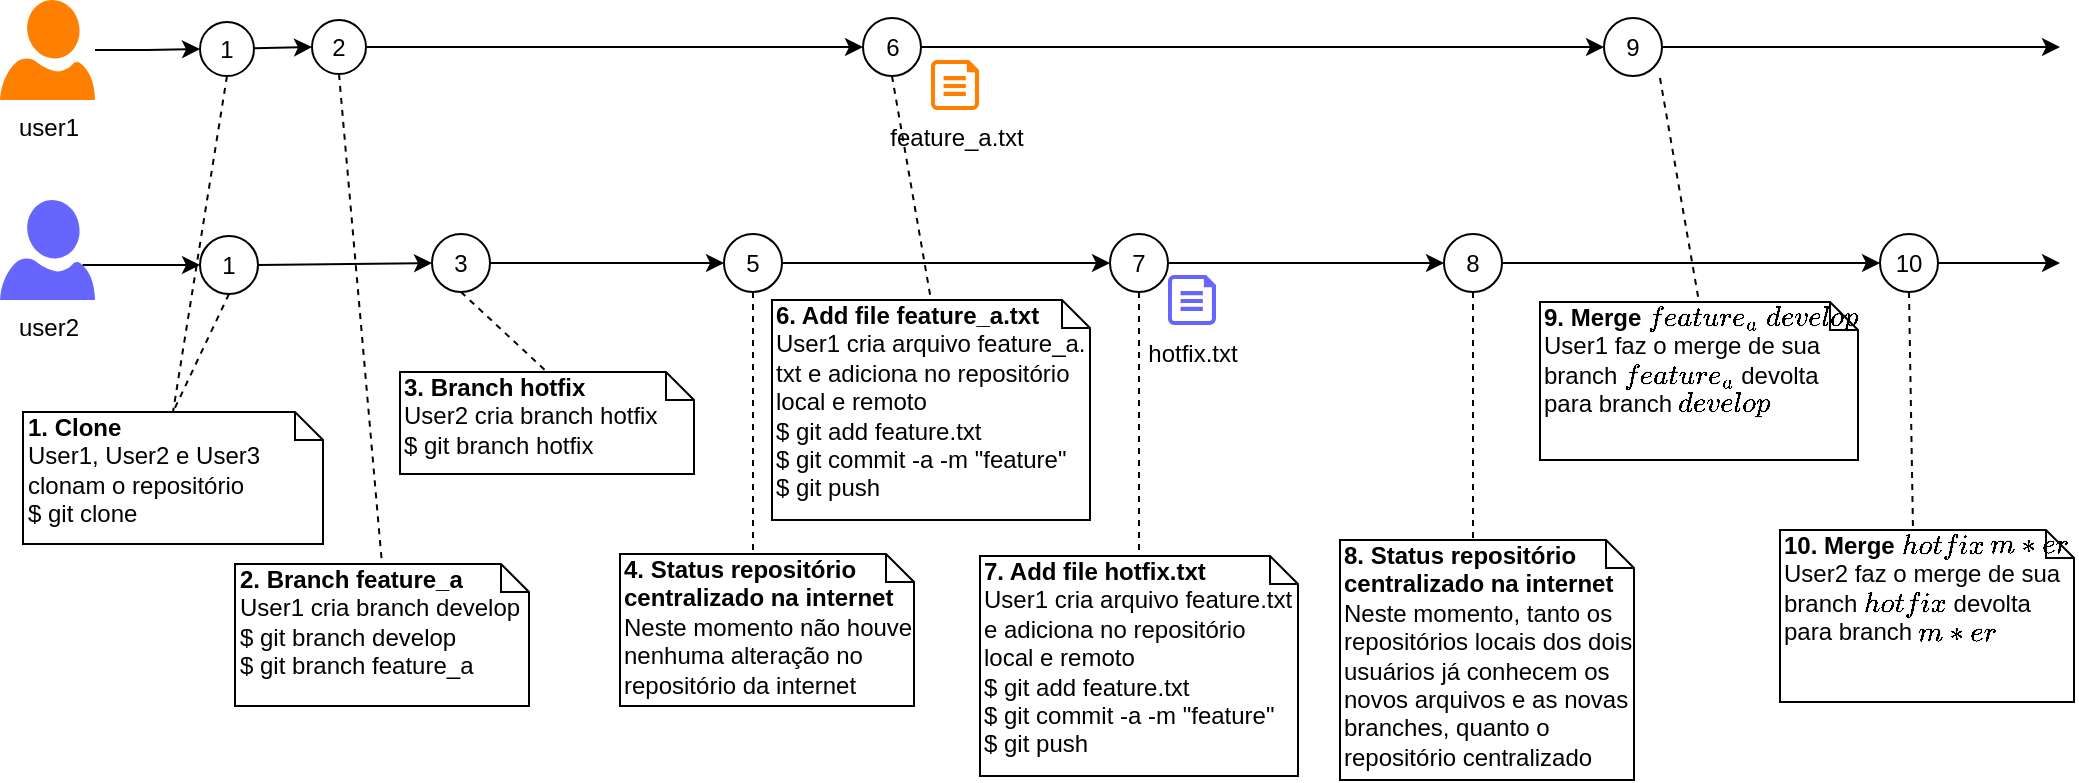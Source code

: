<mxfile version="10.7.9" type="device"><diagram id="z0UKiYG1ZgoXR_Aw7uvI" name="Página-1"><mxGraphModel dx="840" dy="536" grid="1" gridSize="10" guides="1" tooltips="1" connect="1" arrows="1" fold="1" page="1" pageScale="1" pageWidth="827" pageHeight="1169" math="0" shadow="0"><root><mxCell id="0"/><mxCell id="1" parent="0"/><mxCell id="0emcE3fUM6IB5kJj26i7-23" value="&lt;b&gt;2. Branch feature_a&lt;br&gt;&lt;/b&gt;User1 cria branch develop&lt;br&gt;$ git branch develop&lt;br&gt;$ git branch feature_a&lt;br&gt;" style="shape=note;whiteSpace=wrap;html=1;size=14;verticalAlign=top;align=left;spacingTop=-6;fillColor=none;" parent="1" vertex="1"><mxGeometry x="127.5" y="292" width="147" height="71" as="geometry"/></mxCell><mxCell id="0emcE3fUM6IB5kJj26i7-2" value="user2&lt;br&gt;" style="verticalLabelPosition=bottom;html=1;verticalAlign=top;align=center;strokeColor=none;fillColor=#6666FF;shape=mxgraph.azure.user;" parent="1" vertex="1"><mxGeometry x="10" y="110" width="47.5" height="50" as="geometry"/></mxCell><mxCell id="0emcE3fUM6IB5kJj26i7-12" style="edgeStyle=orthogonalEdgeStyle;rounded=0;orthogonalLoop=1;jettySize=auto;html=1;" parent="1" source="0emcE3fUM6IB5kJj26i7-4" target="0emcE3fUM6IB5kJj26i7-10" edge="1"><mxGeometry relative="1" as="geometry"/></mxCell><mxCell id="0emcE3fUM6IB5kJj26i7-4" value="user1" style="verticalLabelPosition=bottom;html=1;verticalAlign=top;align=center;strokeColor=none;fillColor=#FF8000;shape=mxgraph.azure.user;" parent="1" vertex="1"><mxGeometry x="10" y="10" width="47.5" height="50" as="geometry"/></mxCell><mxCell id="0emcE3fUM6IB5kJj26i7-21" style="edgeStyle=none;rounded=0;orthogonalLoop=1;jettySize=auto;html=1;entryX=0;entryY=0.5;entryDx=0;entryDy=0;endArrow=classic;endFill=1;" parent="1" source="0emcE3fUM6IB5kJj26i7-10" target="0emcE3fUM6IB5kJj26i7-19" edge="1"><mxGeometry relative="1" as="geometry"/></mxCell><mxCell id="0emcE3fUM6IB5kJj26i7-10" value="1" style="ellipse;whiteSpace=wrap;html=1;aspect=fixed;fillColor=none;" parent="1" vertex="1"><mxGeometry x="110" y="21" width="27" height="27" as="geometry"/></mxCell><mxCell id="0emcE3fUM6IB5kJj26i7-14" style="edgeStyle=orthogonalEdgeStyle;rounded=0;orthogonalLoop=1;jettySize=auto;html=1;exitX=0.87;exitY=0.65;exitDx=0;exitDy=0;exitPerimeter=0;" parent="1" source="0emcE3fUM6IB5kJj26i7-2" target="0emcE3fUM6IB5kJj26i7-15" edge="1"><mxGeometry relative="1" as="geometry"><mxPoint x="57.5" y="145" as="sourcePoint"/></mxGeometry></mxCell><mxCell id="0emcE3fUM6IB5kJj26i7-17" style="rounded=0;orthogonalLoop=1;jettySize=auto;html=1;entryX=0.5;entryY=0;entryDx=0;entryDy=0;entryPerimeter=0;dashed=1;exitX=0.5;exitY=1;exitDx=0;exitDy=0;endArrow=none;endFill=0;" parent="1" source="0emcE3fUM6IB5kJj26i7-15" target="0emcE3fUM6IB5kJj26i7-16" edge="1"><mxGeometry relative="1" as="geometry"/></mxCell><mxCell id="0emcE3fUM6IB5kJj26i7-15" value="1" style="ellipse;whiteSpace=wrap;html=1;aspect=fixed;fillColor=none;" parent="1" vertex="1"><mxGeometry x="110" y="128" width="29" height="29" as="geometry"/></mxCell><mxCell id="0emcE3fUM6IB5kJj26i7-16" value="&lt;b&gt;1. Clone&lt;br&gt;&lt;/b&gt;User1, User2 e User3 clonam o repositório&lt;br&gt;$ git clone&lt;br&gt;" style="shape=note;whiteSpace=wrap;html=1;size=14;verticalAlign=top;align=left;spacingTop=-6;fillColor=none;" parent="1" vertex="1"><mxGeometry x="21.5" y="216" width="150" height="66" as="geometry"/></mxCell><mxCell id="0emcE3fUM6IB5kJj26i7-18" style="rounded=0;orthogonalLoop=1;jettySize=auto;html=1;entryX=0.5;entryY=0;entryDx=0;entryDy=0;entryPerimeter=0;dashed=1;exitX=0.5;exitY=1;exitDx=0;exitDy=0;endArrow=none;endFill=0;" parent="1" source="0emcE3fUM6IB5kJj26i7-10" target="0emcE3fUM6IB5kJj26i7-16" edge="1"><mxGeometry relative="1" as="geometry"><mxPoint x="135" y="167" as="sourcePoint"/><mxPoint x="80" y="226" as="targetPoint"/></mxGeometry></mxCell><mxCell id="3jLImMYtfEj_FTngz0eI-1" style="edgeStyle=orthogonalEdgeStyle;rounded=0;orthogonalLoop=1;jettySize=auto;html=1;entryX=0;entryY=0.5;entryDx=0;entryDy=0;" edge="1" parent="1" source="0emcE3fUM6IB5kJj26i7-19" target="3jLImMYtfEj_FTngz0eI-2"><mxGeometry relative="1" as="geometry"><mxPoint x="440" y="33.5" as="targetPoint"/></mxGeometry></mxCell><mxCell id="0emcE3fUM6IB5kJj26i7-19" value="2" style="ellipse;whiteSpace=wrap;html=1;aspect=fixed;fillColor=none;" parent="1" vertex="1"><mxGeometry x="166" y="20" width="27" height="27" as="geometry"/></mxCell><mxCell id="0emcE3fUM6IB5kJj26i7-28" style="edgeStyle=none;rounded=0;orthogonalLoop=1;jettySize=auto;html=1;entryX=0;entryY=0.5;entryDx=0;entryDy=0;endArrow=classic;endFill=1;" parent="1" source="0emcE3fUM6IB5kJj26i7-20" target="0emcE3fUM6IB5kJj26i7-27" edge="1"><mxGeometry relative="1" as="geometry"/></mxCell><mxCell id="0emcE3fUM6IB5kJj26i7-20" value="3" style="ellipse;whiteSpace=wrap;html=1;aspect=fixed;fillColor=none;" parent="1" vertex="1"><mxGeometry x="226" y="127" width="29" height="29" as="geometry"/></mxCell><mxCell id="0emcE3fUM6IB5kJj26i7-22" style="edgeStyle=none;rounded=0;orthogonalLoop=1;jettySize=auto;html=1;entryX=0;entryY=0.5;entryDx=0;entryDy=0;endArrow=classic;endFill=1;exitX=1;exitY=0.5;exitDx=0;exitDy=0;" parent="1" source="0emcE3fUM6IB5kJj26i7-15" target="0emcE3fUM6IB5kJj26i7-20" edge="1"><mxGeometry relative="1" as="geometry"><mxPoint x="147" y="44.5" as="sourcePoint"/><mxPoint x="208" y="44" as="targetPoint"/></mxGeometry></mxCell><mxCell id="0emcE3fUM6IB5kJj26i7-24" style="rounded=0;orthogonalLoop=1;jettySize=auto;html=1;entryX=0.5;entryY=0;entryDx=0;entryDy=0;entryPerimeter=0;dashed=1;exitX=0.5;exitY=1;exitDx=0;exitDy=0;endArrow=none;endFill=0;" parent="1" source="0emcE3fUM6IB5kJj26i7-19" target="0emcE3fUM6IB5kJj26i7-23" edge="1"><mxGeometry relative="1" as="geometry"><mxPoint x="134" y="58" as="sourcePoint"/><mxPoint x="80" y="226" as="targetPoint"/></mxGeometry></mxCell><mxCell id="0emcE3fUM6IB5kJj26i7-25" value="&lt;b&gt;3. Branch hotfix&lt;br&gt;&lt;/b&gt;User2 cria branch hotfix&lt;br&gt;$ git branch hotfix&lt;br&gt;" style="shape=note;whiteSpace=wrap;html=1;size=14;verticalAlign=top;align=left;spacingTop=-6;fillColor=none;" parent="1" vertex="1"><mxGeometry x="210" y="196" width="147" height="51" as="geometry"/></mxCell><mxCell id="0emcE3fUM6IB5kJj26i7-26" style="rounded=0;orthogonalLoop=1;jettySize=auto;html=1;entryX=0.5;entryY=0;entryDx=0;entryDy=0;entryPerimeter=0;dashed=1;exitX=0.5;exitY=1;exitDx=0;exitDy=0;endArrow=none;endFill=0;" parent="1" source="0emcE3fUM6IB5kJj26i7-20" target="0emcE3fUM6IB5kJj26i7-25" edge="1"><mxGeometry relative="1" as="geometry"><mxPoint x="190" y="57" as="sourcePoint"/><mxPoint x="90" y="236" as="targetPoint"/></mxGeometry></mxCell><mxCell id="0emcE3fUM6IB5kJj26i7-51" style="edgeStyle=none;rounded=0;orthogonalLoop=1;jettySize=auto;html=1;entryX=0;entryY=0;entryDx=66.5;entryDy=0;entryPerimeter=0;endArrow=none;endFill=0;dashed=1;" parent="1" source="0emcE3fUM6IB5kJj26i7-27" target="0emcE3fUM6IB5kJj26i7-50" edge="1"><mxGeometry relative="1" as="geometry"/></mxCell><mxCell id="0emcE3fUM6IB5kJj26i7-57" style="edgeStyle=none;rounded=0;orthogonalLoop=1;jettySize=auto;html=1;endArrow=classic;endFill=1;entryX=0;entryY=0.5;entryDx=0;entryDy=0;" parent="1" source="0emcE3fUM6IB5kJj26i7-27" edge="1" target="3jLImMYtfEj_FTngz0eI-7"><mxGeometry relative="1" as="geometry"><mxPoint x="560" y="142" as="targetPoint"/></mxGeometry></mxCell><mxCell id="0emcE3fUM6IB5kJj26i7-27" value="5" style="ellipse;whiteSpace=wrap;html=1;aspect=fixed;fillColor=none;" parent="1" vertex="1"><mxGeometry x="372" y="127" width="29" height="29" as="geometry"/></mxCell><mxCell id="0emcE3fUM6IB5kJj26i7-50" value="&lt;b&gt;4. Status repositório&lt;br&gt;centralizado na internet&lt;br&gt;&lt;/b&gt;Neste momento não houve nenhuma alteração no repositório da internet&lt;br&gt;" style="shape=note;whiteSpace=wrap;html=1;size=14;verticalAlign=top;align=left;spacingTop=-6;fillColor=none;" parent="1" vertex="1"><mxGeometry x="320" y="287" width="147" height="76" as="geometry"/></mxCell><mxCell id="3jLImMYtfEj_FTngz0eI-12" style="edgeStyle=orthogonalEdgeStyle;rounded=0;orthogonalLoop=1;jettySize=auto;html=1;entryX=0;entryY=0.5;entryDx=0;entryDy=0;" edge="1" parent="1" source="3jLImMYtfEj_FTngz0eI-2" target="3jLImMYtfEj_FTngz0eI-13"><mxGeometry relative="1" as="geometry"><mxPoint x="810" y="33.5" as="targetPoint"/></mxGeometry></mxCell><mxCell id="3jLImMYtfEj_FTngz0eI-2" value="6" style="ellipse;whiteSpace=wrap;html=1;aspect=fixed;fillColor=none;" vertex="1" parent="1"><mxGeometry x="441.5" y="19" width="29" height="29" as="geometry"/></mxCell><mxCell id="3jLImMYtfEj_FTngz0eI-3" value="&lt;b&gt;6. Add file feature_a.txt&lt;br&gt;&lt;/b&gt;User1 cria arquivo feature_a. txt e adiciona no repositório local e remoto&lt;br&gt;$ git add feature.txt&lt;br&gt;$ git commit -a -m &quot;feature&quot;&lt;br&gt;$ git push&lt;br&gt;" style="shape=note;whiteSpace=wrap;html=1;size=14;verticalAlign=top;align=left;spacingTop=-6;fillColor=none;" vertex="1" parent="1"><mxGeometry x="396" y="160" width="159" height="110" as="geometry"/></mxCell><mxCell id="3jLImMYtfEj_FTngz0eI-4" style="rounded=0;orthogonalLoop=1;jettySize=auto;html=1;entryX=0.5;entryY=0;entryDx=0;entryDy=0;entryPerimeter=0;dashed=1;exitX=0.5;exitY=1;exitDx=0;exitDy=0;endArrow=none;endFill=0;" edge="1" parent="1" target="3jLImMYtfEj_FTngz0eI-3" source="3jLImMYtfEj_FTngz0eI-2"><mxGeometry relative="1" as="geometry"><mxPoint x="432" y="156" as="sourcePoint"/><mxPoint x="281" y="236" as="targetPoint"/></mxGeometry></mxCell><mxCell id="3jLImMYtfEj_FTngz0eI-5" value="&lt;b&gt;7. Add file hotfix.txt&lt;br&gt;&lt;/b&gt;User1 cria arquivo feature.txt&lt;br&gt;e adiciona no repositório local e remoto&lt;br&gt;$ git add feature.txt&lt;br&gt;$ git commit -a -m &quot;feature&quot;&lt;br&gt;$ git push&lt;br&gt;" style="shape=note;whiteSpace=wrap;html=1;size=14;verticalAlign=top;align=left;spacingTop=-6;fillColor=none;" vertex="1" parent="1"><mxGeometry x="500" y="288" width="159" height="110" as="geometry"/></mxCell><mxCell id="3jLImMYtfEj_FTngz0eI-6" style="rounded=0;orthogonalLoop=1;jettySize=auto;html=1;entryX=0.5;entryY=0;entryDx=0;entryDy=0;entryPerimeter=0;dashed=1;exitX=0.5;exitY=1;exitDx=0;exitDy=0;endArrow=none;endFill=0;" edge="1" parent="1" target="3jLImMYtfEj_FTngz0eI-5" source="3jLImMYtfEj_FTngz0eI-7"><mxGeometry relative="1" as="geometry"><mxPoint x="545.5" y="176" as="sourcePoint"/><mxPoint x="370.5" y="364" as="targetPoint"/></mxGeometry></mxCell><mxCell id="3jLImMYtfEj_FTngz0eI-11" style="edgeStyle=orthogonalEdgeStyle;rounded=0;orthogonalLoop=1;jettySize=auto;html=1;" edge="1" parent="1" source="3jLImMYtfEj_FTngz0eI-7" target="3jLImMYtfEj_FTngz0eI-9"><mxGeometry relative="1" as="geometry"/></mxCell><mxCell id="3jLImMYtfEj_FTngz0eI-7" value="7" style="ellipse;whiteSpace=wrap;html=1;aspect=fixed;fillColor=none;" vertex="1" parent="1"><mxGeometry x="565" y="127" width="29" height="29" as="geometry"/></mxCell><mxCell id="3jLImMYtfEj_FTngz0eI-8" style="edgeStyle=none;rounded=0;orthogonalLoop=1;jettySize=auto;html=1;entryX=0;entryY=0;entryDx=66.5;entryDy=0;entryPerimeter=0;endArrow=none;endFill=0;dashed=1;" edge="1" parent="1" source="3jLImMYtfEj_FTngz0eI-9" target="3jLImMYtfEj_FTngz0eI-10"><mxGeometry relative="1" as="geometry"/></mxCell><mxCell id="3jLImMYtfEj_FTngz0eI-21" style="edgeStyle=orthogonalEdgeStyle;rounded=0;orthogonalLoop=1;jettySize=auto;html=1;" edge="1" parent="1" source="3jLImMYtfEj_FTngz0eI-9"><mxGeometry relative="1" as="geometry"><mxPoint x="950" y="141.5" as="targetPoint"/></mxGeometry></mxCell><mxCell id="3jLImMYtfEj_FTngz0eI-9" value="8" style="ellipse;whiteSpace=wrap;html=1;aspect=fixed;fillColor=none;" vertex="1" parent="1"><mxGeometry x="732" y="127" width="29" height="29" as="geometry"/></mxCell><mxCell id="3jLImMYtfEj_FTngz0eI-10" value="&lt;b&gt;8. Status repositório&lt;br&gt;centralizado na internet&lt;br&gt;&lt;/b&gt;Neste momento, tanto os repositórios locais dos dois usuários já conhecem os novos arquivos e as novas branches, quanto o repositório centralizado&lt;br&gt;" style="shape=note;whiteSpace=wrap;html=1;size=14;verticalAlign=top;align=left;spacingTop=-6;fillColor=none;" vertex="1" parent="1"><mxGeometry x="680" y="280" width="147" height="120" as="geometry"/></mxCell><mxCell id="3jLImMYtfEj_FTngz0eI-25" style="edgeStyle=orthogonalEdgeStyle;rounded=0;orthogonalLoop=1;jettySize=auto;html=1;" edge="1" parent="1" source="3jLImMYtfEj_FTngz0eI-13"><mxGeometry relative="1" as="geometry"><mxPoint x="1040" y="33.5" as="targetPoint"/></mxGeometry></mxCell><mxCell id="3jLImMYtfEj_FTngz0eI-13" value="9" style="ellipse;whiteSpace=wrap;html=1;aspect=fixed;fillColor=none;" vertex="1" parent="1"><mxGeometry x="812" y="19" width="29" height="29" as="geometry"/></mxCell><mxCell id="3jLImMYtfEj_FTngz0eI-14" value="&lt;b&gt;9. Merge `feature_a` `develop`&lt;br&gt;&lt;/b&gt;User1 faz o merge de sua branch `feature_a` devolta para branch `develop`&lt;br&gt;" style="shape=note;whiteSpace=wrap;html=1;size=14;verticalAlign=top;align=left;spacingTop=-6;fillColor=none;" vertex="1" parent="1"><mxGeometry x="780" y="161" width="159" height="79" as="geometry"/></mxCell><mxCell id="3jLImMYtfEj_FTngz0eI-15" style="rounded=0;orthogonalLoop=1;jettySize=auto;html=1;entryX=0.5;entryY=0;entryDx=0;entryDy=0;entryPerimeter=0;dashed=1;exitX=0.5;exitY=1;exitDx=0;exitDy=0;endArrow=none;endFill=0;" edge="1" parent="1" target="3jLImMYtfEj_FTngz0eI-14"><mxGeometry relative="1" as="geometry"><mxPoint x="840" y="49" as="sourcePoint"/><mxPoint x="665" y="237" as="targetPoint"/></mxGeometry></mxCell><mxCell id="3jLImMYtfEj_FTngz0eI-16" value="feature_a.txt" style="verticalLabelPosition=bottom;html=1;verticalAlign=top;align=center;strokeColor=none;fillColor=#FF8000;shape=mxgraph.azure.cloud_services_configuration_file;pointerEvents=1;" vertex="1" parent="1"><mxGeometry x="475.5" y="40" width="24" height="25" as="geometry"/></mxCell><mxCell id="3jLImMYtfEj_FTngz0eI-18" value="hotfix.txt" style="verticalLabelPosition=bottom;html=1;verticalAlign=top;align=center;strokeColor=none;fillColor=#6666FF;shape=mxgraph.azure.cloud_services_configuration_file;pointerEvents=1;" vertex="1" parent="1"><mxGeometry x="594" y="147.5" width="24" height="25" as="geometry"/></mxCell><mxCell id="3jLImMYtfEj_FTngz0eI-26" style="edgeStyle=orthogonalEdgeStyle;rounded=0;orthogonalLoop=1;jettySize=auto;html=1;" edge="1" parent="1" source="3jLImMYtfEj_FTngz0eI-22"><mxGeometry relative="1" as="geometry"><mxPoint x="1040" y="141.5" as="targetPoint"/></mxGeometry></mxCell><mxCell id="3jLImMYtfEj_FTngz0eI-22" value="10" style="ellipse;whiteSpace=wrap;html=1;aspect=fixed;fillColor=none;" vertex="1" parent="1"><mxGeometry x="950" y="127" width="29" height="29" as="geometry"/></mxCell><mxCell id="3jLImMYtfEj_FTngz0eI-23" style="edgeStyle=none;rounded=0;orthogonalLoop=1;jettySize=auto;html=1;entryX=0;entryY=0;entryDx=66.5;entryDy=0;entryPerimeter=0;endArrow=none;endFill=0;dashed=1;exitX=0.5;exitY=1;exitDx=0;exitDy=0;" edge="1" parent="1" target="3jLImMYtfEj_FTngz0eI-24" source="3jLImMYtfEj_FTngz0eI-22"><mxGeometry relative="1" as="geometry"><mxPoint x="1020" y="200" as="sourcePoint"/></mxGeometry></mxCell><mxCell id="3jLImMYtfEj_FTngz0eI-24" value="&lt;b&gt;10. Merge `hotfix` `master`&lt;br&gt;&lt;/b&gt;User2 faz o merge de sua branch `hotfix` devolta para branch `master`&lt;br&gt;" style="shape=note;whiteSpace=wrap;html=1;size=14;verticalAlign=top;align=left;spacingTop=-6;fillColor=none;" vertex="1" parent="1"><mxGeometry x="900" y="275" width="147" height="86" as="geometry"/></mxCell></root></mxGraphModel></diagram></mxfile>